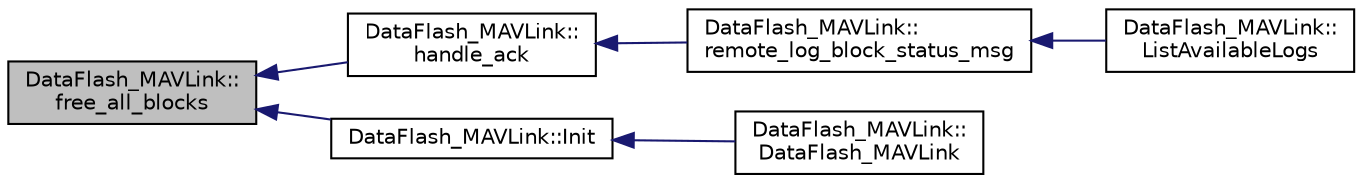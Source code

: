 digraph "DataFlash_MAVLink::free_all_blocks"
{
 // INTERACTIVE_SVG=YES
  edge [fontname="Helvetica",fontsize="10",labelfontname="Helvetica",labelfontsize="10"];
  node [fontname="Helvetica",fontsize="10",shape=record];
  rankdir="LR";
  Node1 [label="DataFlash_MAVLink::\lfree_all_blocks",height=0.2,width=0.4,color="black", fillcolor="grey75", style="filled", fontcolor="black"];
  Node1 -> Node2 [dir="back",color="midnightblue",fontsize="10",style="solid",fontname="Helvetica"];
  Node2 [label="DataFlash_MAVLink::\lhandle_ack",height=0.2,width=0.4,color="black", fillcolor="white", style="filled",URL="$classDataFlash__MAVLink.html#ad85131f72fab0573d64700073517387f"];
  Node2 -> Node3 [dir="back",color="midnightblue",fontsize="10",style="solid",fontname="Helvetica"];
  Node3 [label="DataFlash_MAVLink::\lremote_log_block_status_msg",height=0.2,width=0.4,color="black", fillcolor="white", style="filled",URL="$classDataFlash__MAVLink.html#a45f08a678d9915f37d98b8c356c0ccba"];
  Node3 -> Node4 [dir="back",color="midnightblue",fontsize="10",style="solid",fontname="Helvetica"];
  Node4 [label="DataFlash_MAVLink::\lListAvailableLogs",height=0.2,width=0.4,color="black", fillcolor="white", style="filled",URL="$classDataFlash__MAVLink.html#a7ce5650e9a386a430ca3ba71c7f733f2"];
  Node1 -> Node5 [dir="back",color="midnightblue",fontsize="10",style="solid",fontname="Helvetica"];
  Node5 [label="DataFlash_MAVLink::Init",height=0.2,width=0.4,color="black", fillcolor="white", style="filled",URL="$classDataFlash__MAVLink.html#af592d8475ad88af8fb4246a4fdfcdb60"];
  Node5 -> Node6 [dir="back",color="midnightblue",fontsize="10",style="solid",fontname="Helvetica"];
  Node6 [label="DataFlash_MAVLink::\lDataFlash_MAVLink",height=0.2,width=0.4,color="black", fillcolor="white", style="filled",URL="$classDataFlash__MAVLink.html#a48cca0935063bb4c4ab826e2e0f7ac14"];
}
